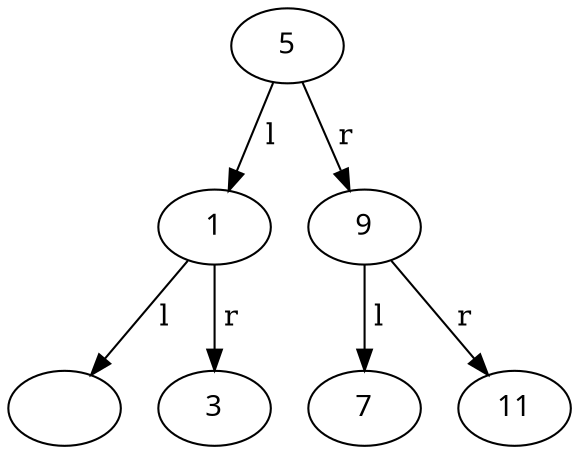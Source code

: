 digraph tree {
    node [fontname="Fnatasque Sans Mono"];

    1;
    none [label=""];
    3;
    5;
    7;
    9;
    11;

    5 -> 1 [label=" l "];
    1 -> none [label=" l "];
    1 -> 3 [label=" r "];
    5 -> 9 [label=" r "];
    9 -> 7 [label=" l "];
    9 -> 11 [label=" r "];
}
